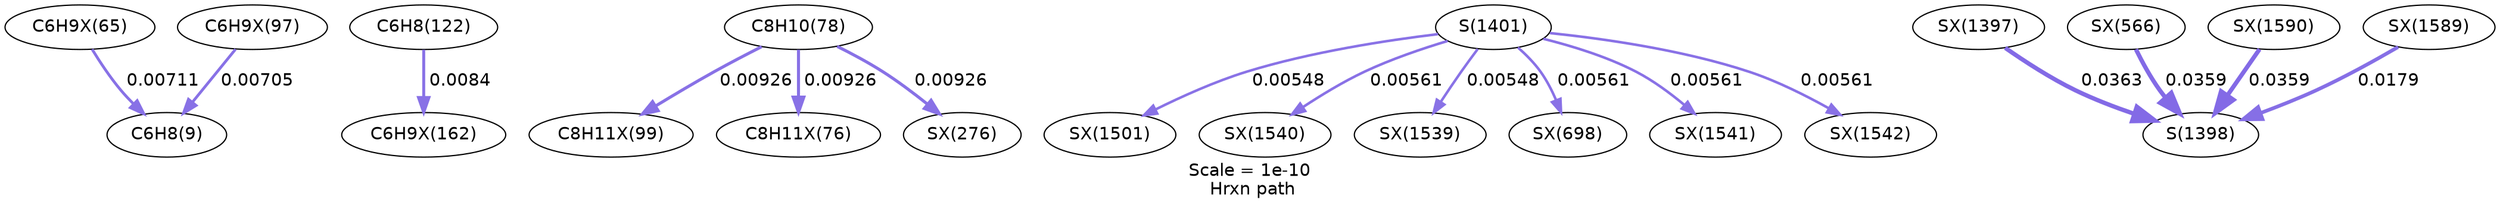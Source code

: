 digraph reaction_paths {
center=1;
s41 -> s9[fontname="Helvetica", style="setlinewidth(2.27)", arrowsize=1.13, color="0.7, 0.507, 0.9"
, label=" 0.00711"];
s47 -> s9[fontname="Helvetica", style="setlinewidth(2.26)", arrowsize=1.13, color="0.7, 0.507, 0.9"
, label=" 0.00705"];
s14 -> s55[fontname="Helvetica", style="setlinewidth(2.39)", arrowsize=1.2, color="0.7, 0.508, 0.9"
, label=" 0.0084"];
s12 -> s48[fontname="Helvetica", style="setlinewidth(2.47)", arrowsize=1.23, color="0.7, 0.509, 0.9"
, label=" 0.00926"];
s12 -> s43[fontname="Helvetica", style="setlinewidth(2.47)", arrowsize=1.23, color="0.7, 0.509, 0.9"
, label=" 0.00926"];
s12 -> s58[fontname="Helvetica", style="setlinewidth(2.47)", arrowsize=1.23, color="0.7, 0.509, 0.9"
, label=" 0.00926"];
s29 -> s89[fontname="Helvetica", style="setlinewidth(2.07)", arrowsize=1.03, color="0.7, 0.505, 0.9"
, label=" 0.00548"];
s29 -> s91[fontname="Helvetica", style="setlinewidth(2.09)", arrowsize=1.04, color="0.7, 0.506, 0.9"
, label=" 0.00561"];
s29 -> s90[fontname="Helvetica", style="setlinewidth(2.07)", arrowsize=1.03, color="0.7, 0.505, 0.9"
, label=" 0.00548"];
s29 -> s72[fontname="Helvetica", style="setlinewidth(2.09)", arrowsize=1.04, color="0.7, 0.506, 0.9"
, label=" 0.00561"];
s29 -> s92[fontname="Helvetica", style="setlinewidth(2.09)", arrowsize=1.04, color="0.7, 0.506, 0.9"
, label=" 0.00561"];
s29 -> s93[fontname="Helvetica", style="setlinewidth(2.09)", arrowsize=1.04, color="0.7, 0.506, 0.9"
, label=" 0.00561"];
s88 -> s28[fontname="Helvetica", style="setlinewidth(3.5)", arrowsize=1.75, color="0.7, 0.536, 0.9"
, label=" 0.0363"];
s67 -> s28[fontname="Helvetica", style="setlinewidth(3.49)", arrowsize=1.74, color="0.7, 0.536, 0.9"
, label=" 0.0359"];
s96 -> s28[fontname="Helvetica", style="setlinewidth(3.49)", arrowsize=1.74, color="0.7, 0.536, 0.9"
, label=" 0.0359"];
s95 -> s28[fontname="Helvetica", style="setlinewidth(2.96)", arrowsize=1.48, color="0.7, 0.518, 0.9"
, label=" 0.0179"];
s9 [ fontname="Helvetica", label="C6H8(9)"];
s12 [ fontname="Helvetica", label="C8H10(78)"];
s14 [ fontname="Helvetica", label="C6H8(122)"];
s28 [ fontname="Helvetica", label="S(1398)"];
s29 [ fontname="Helvetica", label="S(1401)"];
s41 [ fontname="Helvetica", label="C6H9X(65)"];
s43 [ fontname="Helvetica", label="C8H11X(76)"];
s47 [ fontname="Helvetica", label="C6H9X(97)"];
s48 [ fontname="Helvetica", label="C8H11X(99)"];
s55 [ fontname="Helvetica", label="C6H9X(162)"];
s58 [ fontname="Helvetica", label="SX(276)"];
s67 [ fontname="Helvetica", label="SX(566)"];
s72 [ fontname="Helvetica", label="SX(698)"];
s88 [ fontname="Helvetica", label="SX(1397)"];
s89 [ fontname="Helvetica", label="SX(1501)"];
s90 [ fontname="Helvetica", label="SX(1539)"];
s91 [ fontname="Helvetica", label="SX(1540)"];
s92 [ fontname="Helvetica", label="SX(1541)"];
s93 [ fontname="Helvetica", label="SX(1542)"];
s95 [ fontname="Helvetica", label="SX(1589)"];
s96 [ fontname="Helvetica", label="SX(1590)"];
 label = "Scale = 1e-10\l Hrxn path";
 fontname = "Helvetica";
}
